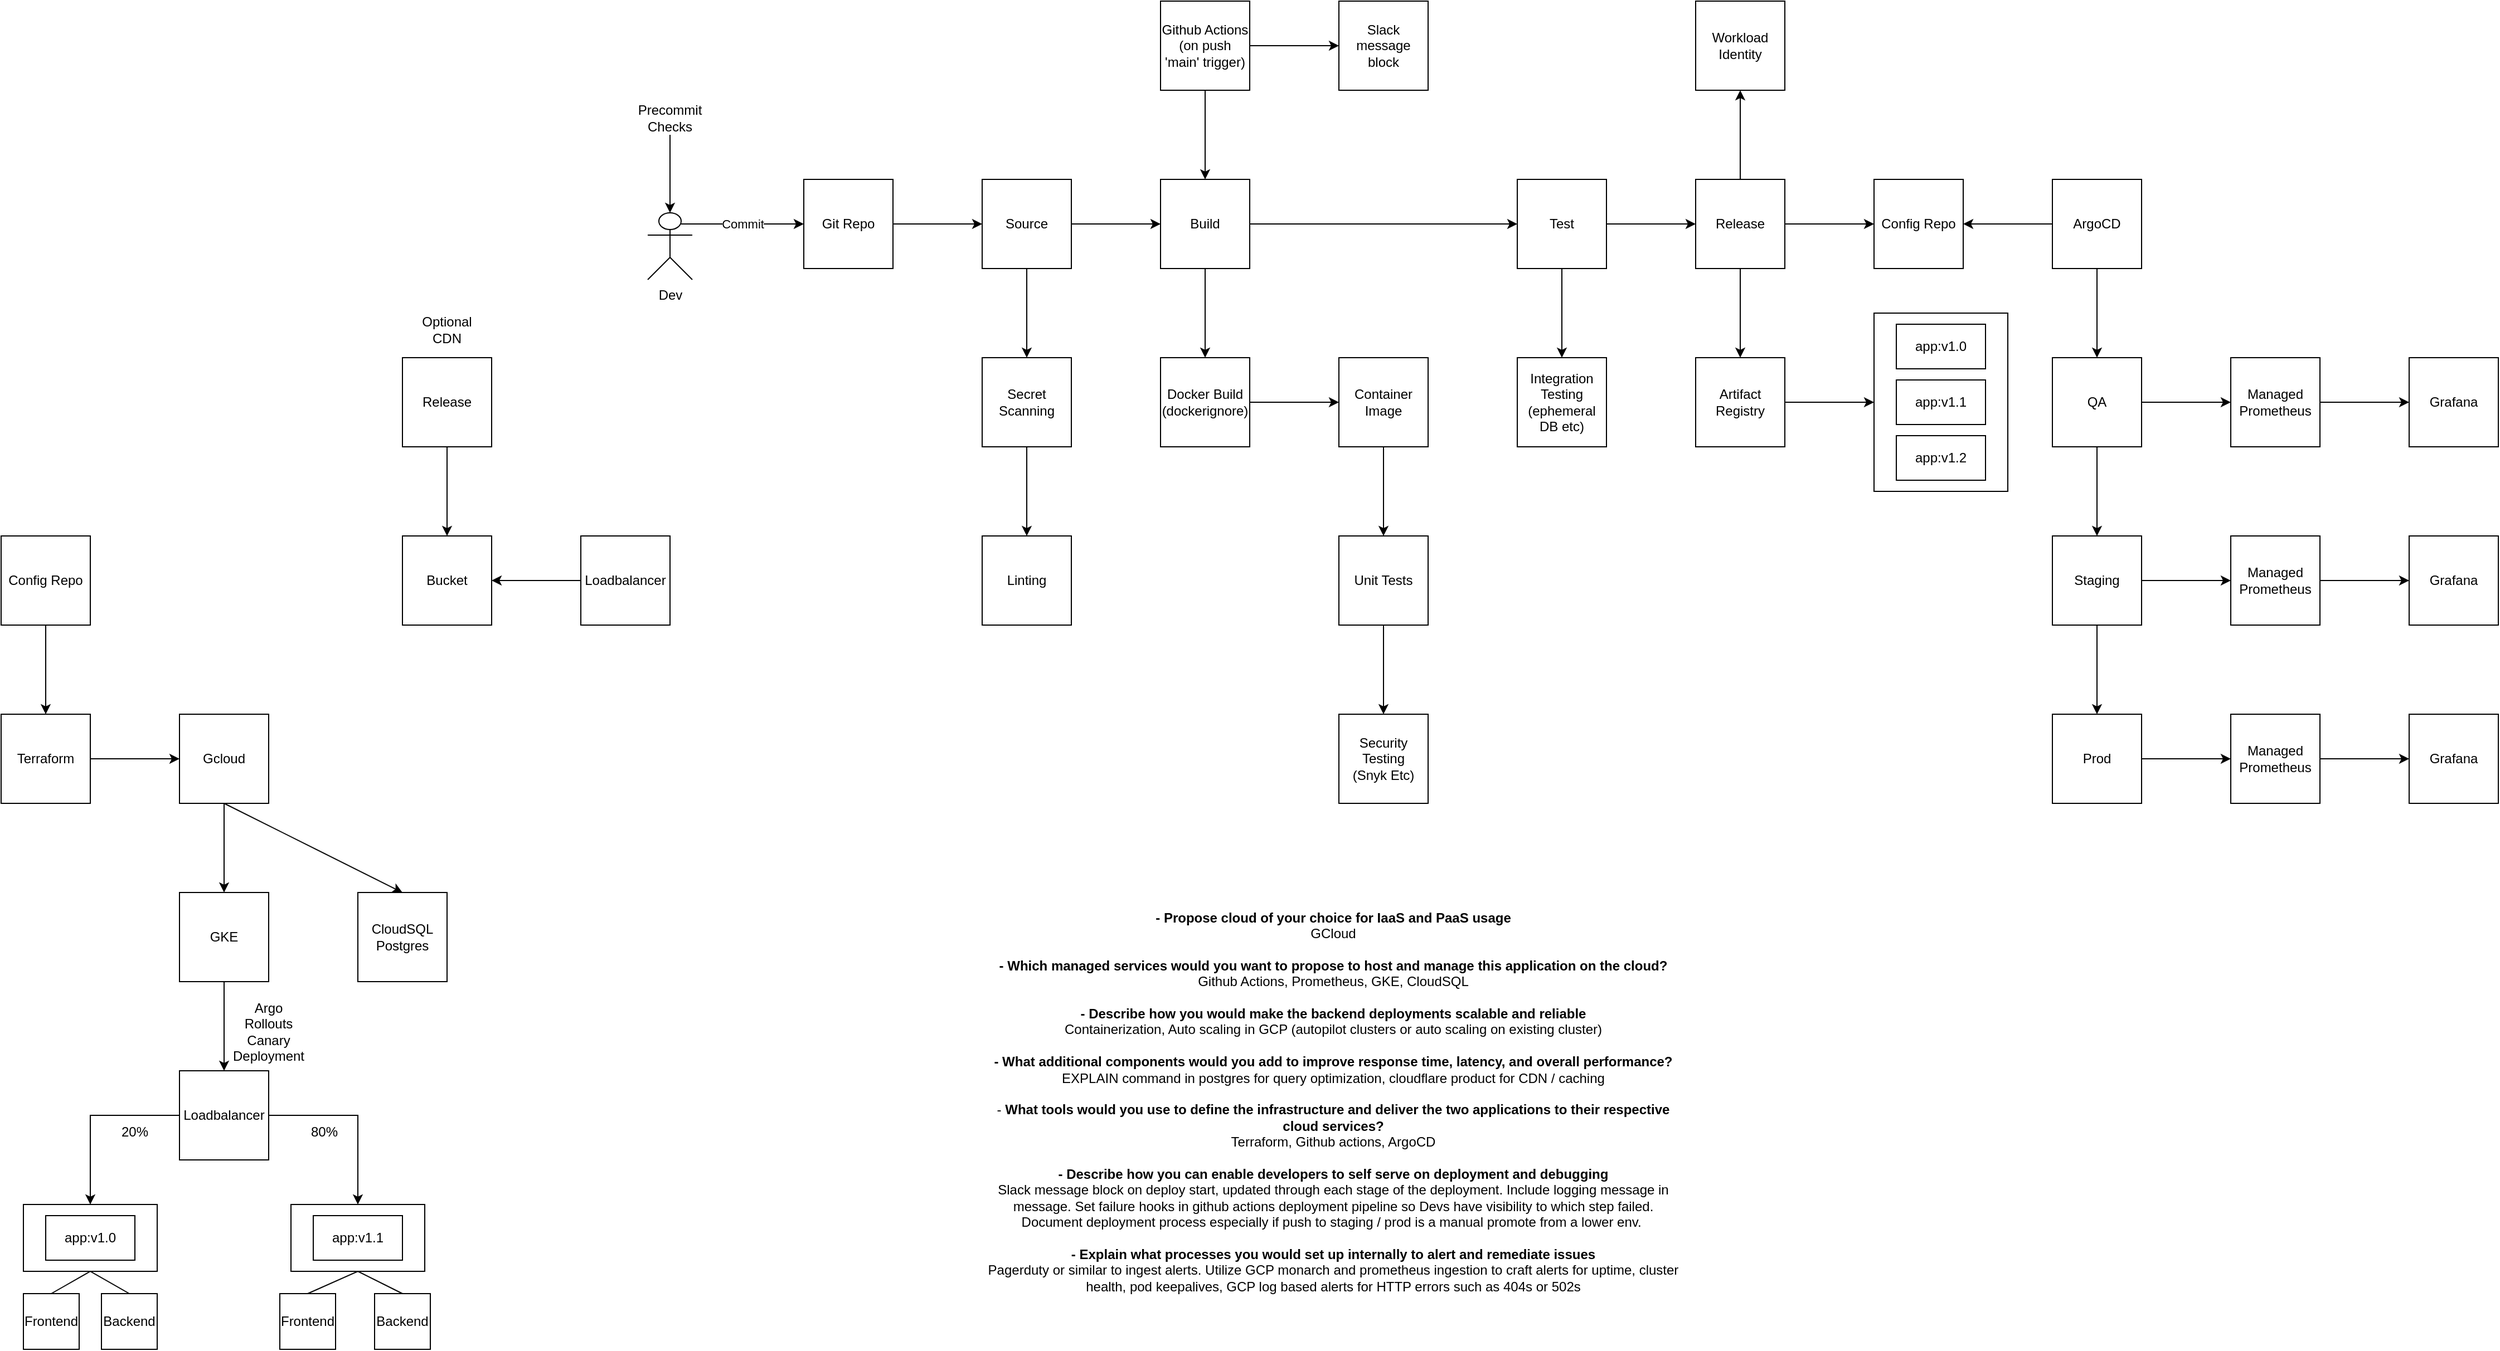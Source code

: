 <mxfile version="22.0.8" type="device">
  <diagram name="Page-1" id="r-juWifDzPNFrrrW0JNV">
    <mxGraphModel dx="3691" dy="763" grid="1" gridSize="10" guides="1" tooltips="1" connect="1" arrows="1" fold="1" page="1" pageScale="1" pageWidth="827" pageHeight="1169" math="0" shadow="0">
      <root>
        <mxCell id="0" />
        <mxCell id="1" parent="0" />
        <mxCell id="bBvMybGjyKzZJhp4SKH2-104" value="" style="rounded=0;whiteSpace=wrap;html=1;" vertex="1" parent="1">
          <mxGeometry x="-1340" y="1080" width="120" height="60" as="geometry" />
        </mxCell>
        <mxCell id="bBvMybGjyKzZJhp4SKH2-103" value="" style="rounded=0;whiteSpace=wrap;html=1;" vertex="1" parent="1">
          <mxGeometry x="-1580" y="1080" width="120" height="60" as="geometry" />
        </mxCell>
        <mxCell id="bBvMybGjyKzZJhp4SKH2-55" value="" style="rounded=0;whiteSpace=wrap;html=1;" vertex="1" parent="1">
          <mxGeometry x="80" y="280" width="120" height="160" as="geometry" />
        </mxCell>
        <mxCell id="bBvMybGjyKzZJhp4SKH2-2" value="Dev" style="shape=umlActor;verticalLabelPosition=bottom;verticalAlign=top;html=1;outlineConnect=0;" vertex="1" parent="1">
          <mxGeometry x="-1020" y="190" width="40" height="60" as="geometry" />
        </mxCell>
        <mxCell id="bBvMybGjyKzZJhp4SKH2-3" value="" style="endArrow=classic;html=1;rounded=0;" edge="1" parent="1">
          <mxGeometry width="50" height="50" relative="1" as="geometry">
            <mxPoint x="-1000" y="120" as="sourcePoint" />
            <mxPoint x="-1000" y="190" as="targetPoint" />
          </mxGeometry>
        </mxCell>
        <mxCell id="bBvMybGjyKzZJhp4SKH2-4" value="Precommit Checks" style="text;html=1;strokeColor=none;fillColor=none;align=center;verticalAlign=middle;whiteSpace=wrap;rounded=0;" vertex="1" parent="1">
          <mxGeometry x="-1030" y="90" width="60" height="30" as="geometry" />
        </mxCell>
        <mxCell id="bBvMybGjyKzZJhp4SKH2-7" value="" style="endArrow=classic;html=1;rounded=0;" edge="1" parent="1">
          <mxGeometry relative="1" as="geometry">
            <mxPoint x="-990" y="200" as="sourcePoint" />
            <mxPoint x="-880" y="200" as="targetPoint" />
          </mxGeometry>
        </mxCell>
        <mxCell id="bBvMybGjyKzZJhp4SKH2-8" value="Commit" style="edgeLabel;resizable=0;html=1;align=center;verticalAlign=middle;" connectable="0" vertex="1" parent="bBvMybGjyKzZJhp4SKH2-7">
          <mxGeometry relative="1" as="geometry" />
        </mxCell>
        <mxCell id="bBvMybGjyKzZJhp4SKH2-9" value="Git Repo" style="whiteSpace=wrap;html=1;aspect=fixed;" vertex="1" parent="1">
          <mxGeometry x="-880" y="160" width="80" height="80" as="geometry" />
        </mxCell>
        <mxCell id="bBvMybGjyKzZJhp4SKH2-10" value="" style="endArrow=classic;html=1;rounded=0;exitX=1;exitY=0.5;exitDx=0;exitDy=0;" edge="1" parent="1" source="bBvMybGjyKzZJhp4SKH2-9">
          <mxGeometry width="50" height="50" relative="1" as="geometry">
            <mxPoint x="-830" y="310" as="sourcePoint" />
            <mxPoint x="-720" y="200" as="targetPoint" />
          </mxGeometry>
        </mxCell>
        <mxCell id="bBvMybGjyKzZJhp4SKH2-16" value="Source" style="whiteSpace=wrap;html=1;aspect=fixed;" vertex="1" parent="1">
          <mxGeometry x="-720" y="160" width="80" height="80" as="geometry" />
        </mxCell>
        <mxCell id="bBvMybGjyKzZJhp4SKH2-17" value="Test" style="whiteSpace=wrap;html=1;aspect=fixed;" vertex="1" parent="1">
          <mxGeometry x="-240" y="160" width="80" height="80" as="geometry" />
        </mxCell>
        <mxCell id="bBvMybGjyKzZJhp4SKH2-18" value="Release" style="whiteSpace=wrap;html=1;aspect=fixed;" vertex="1" parent="1">
          <mxGeometry x="-80" y="160" width="80" height="80" as="geometry" />
        </mxCell>
        <mxCell id="bBvMybGjyKzZJhp4SKH2-19" value="Build" style="whiteSpace=wrap;html=1;aspect=fixed;" vertex="1" parent="1">
          <mxGeometry x="-560" y="160" width="80" height="80" as="geometry" />
        </mxCell>
        <mxCell id="bBvMybGjyKzZJhp4SKH2-20" value="" style="endArrow=classic;html=1;rounded=0;exitX=1;exitY=0.5;exitDx=0;exitDy=0;entryX=0;entryY=0.5;entryDx=0;entryDy=0;" edge="1" parent="1" source="bBvMybGjyKzZJhp4SKH2-16" target="bBvMybGjyKzZJhp4SKH2-19">
          <mxGeometry width="50" height="50" relative="1" as="geometry">
            <mxPoint x="-660" y="280" as="sourcePoint" />
            <mxPoint x="-610" y="230" as="targetPoint" />
          </mxGeometry>
        </mxCell>
        <mxCell id="bBvMybGjyKzZJhp4SKH2-21" value="" style="endArrow=classic;html=1;rounded=0;entryX=0;entryY=0.5;entryDx=0;entryDy=0;" edge="1" parent="1" target="bBvMybGjyKzZJhp4SKH2-17">
          <mxGeometry width="50" height="50" relative="1" as="geometry">
            <mxPoint x="-480" y="200" as="sourcePoint" />
            <mxPoint x="-430" y="150" as="targetPoint" />
          </mxGeometry>
        </mxCell>
        <mxCell id="bBvMybGjyKzZJhp4SKH2-22" value="" style="endArrow=classic;html=1;rounded=0;exitX=1;exitY=0.5;exitDx=0;exitDy=0;" edge="1" parent="1" source="bBvMybGjyKzZJhp4SKH2-17" target="bBvMybGjyKzZJhp4SKH2-18">
          <mxGeometry width="50" height="50" relative="1" as="geometry">
            <mxPoint x="-320" y="200" as="sourcePoint" />
            <mxPoint x="-180" y="60" as="targetPoint" />
          </mxGeometry>
        </mxCell>
        <mxCell id="bBvMybGjyKzZJhp4SKH2-23" value="Secret Scanning" style="whiteSpace=wrap;html=1;aspect=fixed;" vertex="1" parent="1">
          <mxGeometry x="-720" y="320" width="80" height="80" as="geometry" />
        </mxCell>
        <mxCell id="bBvMybGjyKzZJhp4SKH2-24" value="Linting" style="whiteSpace=wrap;html=1;aspect=fixed;" vertex="1" parent="1">
          <mxGeometry x="-720" y="480" width="80" height="80" as="geometry" />
        </mxCell>
        <mxCell id="bBvMybGjyKzZJhp4SKH2-25" value="" style="endArrow=classic;html=1;rounded=0;exitX=0.5;exitY=1;exitDx=0;exitDy=0;entryX=0.5;entryY=0;entryDx=0;entryDy=0;" edge="1" parent="1" source="bBvMybGjyKzZJhp4SKH2-16" target="bBvMybGjyKzZJhp4SKH2-23">
          <mxGeometry width="50" height="50" relative="1" as="geometry">
            <mxPoint x="-770" y="310" as="sourcePoint" />
            <mxPoint x="-720" y="260" as="targetPoint" />
          </mxGeometry>
        </mxCell>
        <mxCell id="bBvMybGjyKzZJhp4SKH2-26" value="" style="endArrow=classic;html=1;rounded=0;exitX=0.5;exitY=1;exitDx=0;exitDy=0;entryX=0.5;entryY=0;entryDx=0;entryDy=0;" edge="1" parent="1" source="bBvMybGjyKzZJhp4SKH2-23" target="bBvMybGjyKzZJhp4SKH2-24">
          <mxGeometry width="50" height="50" relative="1" as="geometry">
            <mxPoint x="-500" y="280" as="sourcePoint" />
            <mxPoint x="-450" y="230" as="targetPoint" />
          </mxGeometry>
        </mxCell>
        <mxCell id="bBvMybGjyKzZJhp4SKH2-27" value="Docker Build&lt;br&gt;(dockerignore)" style="whiteSpace=wrap;html=1;aspect=fixed;" vertex="1" parent="1">
          <mxGeometry x="-560" y="320" width="80" height="80" as="geometry" />
        </mxCell>
        <mxCell id="bBvMybGjyKzZJhp4SKH2-28" value="Container Image" style="whiteSpace=wrap;html=1;aspect=fixed;" vertex="1" parent="1">
          <mxGeometry x="-400" y="320" width="80" height="80" as="geometry" />
        </mxCell>
        <mxCell id="bBvMybGjyKzZJhp4SKH2-30" value="Github Actions&lt;br&gt;(on push &#39;main&#39; trigger)" style="whiteSpace=wrap;html=1;aspect=fixed;" vertex="1" parent="1">
          <mxGeometry x="-560" width="80" height="80" as="geometry" />
        </mxCell>
        <mxCell id="bBvMybGjyKzZJhp4SKH2-31" value="Unit Tests" style="whiteSpace=wrap;html=1;aspect=fixed;" vertex="1" parent="1">
          <mxGeometry x="-400" y="480" width="80" height="80" as="geometry" />
        </mxCell>
        <mxCell id="bBvMybGjyKzZJhp4SKH2-32" value="" style="endArrow=classic;html=1;rounded=0;exitX=0.5;exitY=1;exitDx=0;exitDy=0;entryX=0.5;entryY=0;entryDx=0;entryDy=0;" edge="1" parent="1" source="bBvMybGjyKzZJhp4SKH2-19" target="bBvMybGjyKzZJhp4SKH2-27">
          <mxGeometry width="50" height="50" relative="1" as="geometry">
            <mxPoint x="-460" y="280" as="sourcePoint" />
            <mxPoint x="-410" y="230" as="targetPoint" />
          </mxGeometry>
        </mxCell>
        <mxCell id="bBvMybGjyKzZJhp4SKH2-33" value="" style="endArrow=classic;html=1;rounded=0;entryX=0.5;entryY=0;entryDx=0;entryDy=0;" edge="1" parent="1" target="bBvMybGjyKzZJhp4SKH2-19">
          <mxGeometry width="50" height="50" relative="1" as="geometry">
            <mxPoint x="-520" y="80" as="sourcePoint" />
            <mxPoint x="-520" y="150" as="targetPoint" />
          </mxGeometry>
        </mxCell>
        <mxCell id="bBvMybGjyKzZJhp4SKH2-34" value="" style="endArrow=classic;html=1;rounded=0;exitX=1;exitY=0.5;exitDx=0;exitDy=0;entryX=0;entryY=0.5;entryDx=0;entryDy=0;" edge="1" parent="1" source="bBvMybGjyKzZJhp4SKH2-27" target="bBvMybGjyKzZJhp4SKH2-28">
          <mxGeometry width="50" height="50" relative="1" as="geometry">
            <mxPoint x="-430" y="300" as="sourcePoint" />
            <mxPoint x="-380" y="250" as="targetPoint" />
          </mxGeometry>
        </mxCell>
        <mxCell id="bBvMybGjyKzZJhp4SKH2-35" value="Integration Testing&lt;br&gt;(ephemeral DB etc)" style="whiteSpace=wrap;html=1;aspect=fixed;" vertex="1" parent="1">
          <mxGeometry x="-240" y="320" width="80" height="80" as="geometry" />
        </mxCell>
        <mxCell id="bBvMybGjyKzZJhp4SKH2-36" value="" style="endArrow=classic;html=1;rounded=0;entryX=0.5;entryY=0;entryDx=0;entryDy=0;" edge="1" parent="1" target="bBvMybGjyKzZJhp4SKH2-35">
          <mxGeometry width="50" height="50" relative="1" as="geometry">
            <mxPoint x="-200" y="240" as="sourcePoint" />
            <mxPoint x="-150" y="190" as="targetPoint" />
          </mxGeometry>
        </mxCell>
        <mxCell id="bBvMybGjyKzZJhp4SKH2-37" value="" style="endArrow=classic;html=1;rounded=0;exitX=0.5;exitY=1;exitDx=0;exitDy=0;entryX=0.5;entryY=0;entryDx=0;entryDy=0;" edge="1" parent="1" source="bBvMybGjyKzZJhp4SKH2-28" target="bBvMybGjyKzZJhp4SKH2-31">
          <mxGeometry width="50" height="50" relative="1" as="geometry">
            <mxPoint x="-320" y="450" as="sourcePoint" />
            <mxPoint x="-270" y="400" as="targetPoint" />
          </mxGeometry>
        </mxCell>
        <mxCell id="bBvMybGjyKzZJhp4SKH2-38" value="Security Testing&lt;br&gt;(Snyk Etc)" style="whiteSpace=wrap;html=1;aspect=fixed;" vertex="1" parent="1">
          <mxGeometry x="-400" y="640" width="80" height="80" as="geometry" />
        </mxCell>
        <mxCell id="bBvMybGjyKzZJhp4SKH2-39" value="" style="endArrow=classic;html=1;rounded=0;exitX=0.5;exitY=1;exitDx=0;exitDy=0;entryX=0.5;entryY=0;entryDx=0;entryDy=0;" edge="1" parent="1" source="bBvMybGjyKzZJhp4SKH2-31" target="bBvMybGjyKzZJhp4SKH2-38">
          <mxGeometry width="50" height="50" relative="1" as="geometry">
            <mxPoint x="-250" y="570" as="sourcePoint" />
            <mxPoint x="-200" y="520" as="targetPoint" />
          </mxGeometry>
        </mxCell>
        <mxCell id="bBvMybGjyKzZJhp4SKH2-42" value="Artifact Registry" style="whiteSpace=wrap;html=1;aspect=fixed;" vertex="1" parent="1">
          <mxGeometry x="-80" y="320" width="80" height="80" as="geometry" />
        </mxCell>
        <mxCell id="bBvMybGjyKzZJhp4SKH2-43" value="" style="endArrow=classic;html=1;rounded=0;exitX=0.5;exitY=1;exitDx=0;exitDy=0;entryX=0.5;entryY=0;entryDx=0;entryDy=0;" edge="1" parent="1" source="bBvMybGjyKzZJhp4SKH2-18" target="bBvMybGjyKzZJhp4SKH2-42">
          <mxGeometry width="50" height="50" relative="1" as="geometry">
            <mxPoint x="-30" y="290" as="sourcePoint" />
            <mxPoint x="20" y="240" as="targetPoint" />
          </mxGeometry>
        </mxCell>
        <mxCell id="bBvMybGjyKzZJhp4SKH2-44" value="Workload Identity" style="whiteSpace=wrap;html=1;aspect=fixed;" vertex="1" parent="1">
          <mxGeometry x="-80" width="80" height="80" as="geometry" />
        </mxCell>
        <mxCell id="bBvMybGjyKzZJhp4SKH2-45" value="" style="endArrow=classic;html=1;rounded=0;exitX=0.5;exitY=0;exitDx=0;exitDy=0;" edge="1" parent="1" source="bBvMybGjyKzZJhp4SKH2-18" target="bBvMybGjyKzZJhp4SKH2-44">
          <mxGeometry width="50" height="50" relative="1" as="geometry">
            <mxPoint x="-420" y="-50" as="sourcePoint" />
            <mxPoint x="-370" y="-100" as="targetPoint" />
          </mxGeometry>
        </mxCell>
        <mxCell id="bBvMybGjyKzZJhp4SKH2-46" value="" style="endArrow=classic;html=1;rounded=0;entryX=0;entryY=0.25;entryDx=0;entryDy=0;" edge="1" parent="1">
          <mxGeometry width="50" height="50" relative="1" as="geometry">
            <mxPoint y="360" as="sourcePoint" />
            <mxPoint x="80" y="360" as="targetPoint" />
          </mxGeometry>
        </mxCell>
        <mxCell id="bBvMybGjyKzZJhp4SKH2-50" value="app:v1.0" style="whiteSpace=wrap;html=1;" vertex="1" parent="1">
          <mxGeometry x="100" y="290" width="80" height="40" as="geometry" />
        </mxCell>
        <mxCell id="bBvMybGjyKzZJhp4SKH2-52" value="app:v1.1" style="whiteSpace=wrap;html=1;" vertex="1" parent="1">
          <mxGeometry x="100" y="340" width="80" height="40" as="geometry" />
        </mxCell>
        <mxCell id="bBvMybGjyKzZJhp4SKH2-53" value="app:v1.2" style="whiteSpace=wrap;html=1;" vertex="1" parent="1">
          <mxGeometry x="100" y="390" width="80" height="40" as="geometry" />
        </mxCell>
        <mxCell id="bBvMybGjyKzZJhp4SKH2-60" value="Slack message block" style="whiteSpace=wrap;html=1;aspect=fixed;" vertex="1" parent="1">
          <mxGeometry x="-400" width="80" height="80" as="geometry" />
        </mxCell>
        <mxCell id="bBvMybGjyKzZJhp4SKH2-61" value="" style="endArrow=classic;html=1;rounded=0;entryX=0;entryY=0.5;entryDx=0;entryDy=0;" edge="1" parent="1" target="bBvMybGjyKzZJhp4SKH2-60">
          <mxGeometry width="50" height="50" relative="1" as="geometry">
            <mxPoint x="-480" y="40" as="sourcePoint" />
            <mxPoint x="-430" y="-10" as="targetPoint" />
          </mxGeometry>
        </mxCell>
        <mxCell id="bBvMybGjyKzZJhp4SKH2-63" value="Config Repo" style="whiteSpace=wrap;html=1;aspect=fixed;" vertex="1" parent="1">
          <mxGeometry x="80" y="160" width="80" height="80" as="geometry" />
        </mxCell>
        <mxCell id="bBvMybGjyKzZJhp4SKH2-64" value="" style="endArrow=classic;html=1;rounded=0;entryX=0;entryY=0.5;entryDx=0;entryDy=0;" edge="1" parent="1" target="bBvMybGjyKzZJhp4SKH2-63">
          <mxGeometry width="50" height="50" relative="1" as="geometry">
            <mxPoint y="200" as="sourcePoint" />
            <mxPoint x="50" y="150" as="targetPoint" />
          </mxGeometry>
        </mxCell>
        <mxCell id="bBvMybGjyKzZJhp4SKH2-65" value="" style="endArrow=classic;html=1;rounded=0;entryX=1;entryY=0.5;entryDx=0;entryDy=0;" edge="1" parent="1" target="bBvMybGjyKzZJhp4SKH2-63">
          <mxGeometry width="50" height="50" relative="1" as="geometry">
            <mxPoint x="240" y="200" as="sourcePoint" />
            <mxPoint x="340" y="200" as="targetPoint" />
          </mxGeometry>
        </mxCell>
        <mxCell id="bBvMybGjyKzZJhp4SKH2-66" value="ArgoCD" style="whiteSpace=wrap;html=1;aspect=fixed;" vertex="1" parent="1">
          <mxGeometry x="240" y="160" width="80" height="80" as="geometry" />
        </mxCell>
        <mxCell id="bBvMybGjyKzZJhp4SKH2-67" value="QA" style="whiteSpace=wrap;html=1;aspect=fixed;" vertex="1" parent="1">
          <mxGeometry x="240" y="320" width="80" height="80" as="geometry" />
        </mxCell>
        <mxCell id="bBvMybGjyKzZJhp4SKH2-68" value="Staging" style="whiteSpace=wrap;html=1;aspect=fixed;" vertex="1" parent="1">
          <mxGeometry x="240" y="480" width="80" height="80" as="geometry" />
        </mxCell>
        <mxCell id="bBvMybGjyKzZJhp4SKH2-69" value="Prod" style="whiteSpace=wrap;html=1;aspect=fixed;" vertex="1" parent="1">
          <mxGeometry x="240" y="640" width="80" height="80" as="geometry" />
        </mxCell>
        <mxCell id="bBvMybGjyKzZJhp4SKH2-70" value="" style="endArrow=classic;html=1;rounded=0;exitX=0.5;exitY=1;exitDx=0;exitDy=0;entryX=0.5;entryY=0;entryDx=0;entryDy=0;" edge="1" parent="1" source="bBvMybGjyKzZJhp4SKH2-66" target="bBvMybGjyKzZJhp4SKH2-67">
          <mxGeometry width="50" height="50" relative="1" as="geometry">
            <mxPoint x="390" y="290" as="sourcePoint" />
            <mxPoint x="440" y="240" as="targetPoint" />
          </mxGeometry>
        </mxCell>
        <mxCell id="bBvMybGjyKzZJhp4SKH2-72" value="" style="endArrow=classic;html=1;rounded=0;exitX=0.5;exitY=1;exitDx=0;exitDy=0;entryX=0.5;entryY=0;entryDx=0;entryDy=0;" edge="1" parent="1" source="bBvMybGjyKzZJhp4SKH2-67" target="bBvMybGjyKzZJhp4SKH2-68">
          <mxGeometry width="50" height="50" relative="1" as="geometry">
            <mxPoint x="430" y="450" as="sourcePoint" />
            <mxPoint x="480" y="400" as="targetPoint" />
          </mxGeometry>
        </mxCell>
        <mxCell id="bBvMybGjyKzZJhp4SKH2-73" value="" style="endArrow=classic;html=1;rounded=0;exitX=0.5;exitY=1;exitDx=0;exitDy=0;entryX=0.5;entryY=0;entryDx=0;entryDy=0;" edge="1" parent="1" source="bBvMybGjyKzZJhp4SKH2-68" target="bBvMybGjyKzZJhp4SKH2-69">
          <mxGeometry width="50" height="50" relative="1" as="geometry">
            <mxPoint x="410" y="500" as="sourcePoint" />
            <mxPoint x="460" y="450" as="targetPoint" />
          </mxGeometry>
        </mxCell>
        <mxCell id="bBvMybGjyKzZJhp4SKH2-74" value="Managed Prometheus" style="whiteSpace=wrap;html=1;aspect=fixed;" vertex="1" parent="1">
          <mxGeometry x="400" y="320" width="80" height="80" as="geometry" />
        </mxCell>
        <mxCell id="bBvMybGjyKzZJhp4SKH2-75" value="Grafana" style="whiteSpace=wrap;html=1;aspect=fixed;" vertex="1" parent="1">
          <mxGeometry x="560" y="320" width="80" height="80" as="geometry" />
        </mxCell>
        <mxCell id="bBvMybGjyKzZJhp4SKH2-76" value="" style="endArrow=classic;html=1;rounded=0;entryX=0;entryY=0.5;entryDx=0;entryDy=0;" edge="1" parent="1" target="bBvMybGjyKzZJhp4SKH2-75">
          <mxGeometry width="50" height="50" relative="1" as="geometry">
            <mxPoint x="480" y="360" as="sourcePoint" />
            <mxPoint x="530" y="310" as="targetPoint" />
          </mxGeometry>
        </mxCell>
        <mxCell id="bBvMybGjyKzZJhp4SKH2-77" value="" style="endArrow=classic;html=1;rounded=0;entryX=0;entryY=0.5;entryDx=0;entryDy=0;" edge="1" parent="1" target="bBvMybGjyKzZJhp4SKH2-74">
          <mxGeometry width="50" height="50" relative="1" as="geometry">
            <mxPoint x="320" y="360" as="sourcePoint" />
            <mxPoint x="370" y="310" as="targetPoint" />
          </mxGeometry>
        </mxCell>
        <mxCell id="bBvMybGjyKzZJhp4SKH2-78" value="Managed Prometheus" style="whiteSpace=wrap;html=1;aspect=fixed;" vertex="1" parent="1">
          <mxGeometry x="400" y="640" width="80" height="80" as="geometry" />
        </mxCell>
        <mxCell id="bBvMybGjyKzZJhp4SKH2-79" value="Grafana" style="whiteSpace=wrap;html=1;aspect=fixed;" vertex="1" parent="1">
          <mxGeometry x="560" y="640" width="80" height="80" as="geometry" />
        </mxCell>
        <mxCell id="bBvMybGjyKzZJhp4SKH2-80" value="" style="endArrow=classic;html=1;rounded=0;entryX=0;entryY=0.5;entryDx=0;entryDy=0;" edge="1" parent="1" target="bBvMybGjyKzZJhp4SKH2-79">
          <mxGeometry width="50" height="50" relative="1" as="geometry">
            <mxPoint x="480" y="680" as="sourcePoint" />
            <mxPoint x="530" y="630" as="targetPoint" />
          </mxGeometry>
        </mxCell>
        <mxCell id="bBvMybGjyKzZJhp4SKH2-81" value="" style="endArrow=classic;html=1;rounded=0;entryX=0;entryY=0.5;entryDx=0;entryDy=0;" edge="1" parent="1" target="bBvMybGjyKzZJhp4SKH2-78">
          <mxGeometry width="50" height="50" relative="1" as="geometry">
            <mxPoint x="320" y="680" as="sourcePoint" />
            <mxPoint x="370" y="630" as="targetPoint" />
          </mxGeometry>
        </mxCell>
        <mxCell id="bBvMybGjyKzZJhp4SKH2-82" value="Managed Prometheus" style="whiteSpace=wrap;html=1;aspect=fixed;" vertex="1" parent="1">
          <mxGeometry x="400" y="480" width="80" height="80" as="geometry" />
        </mxCell>
        <mxCell id="bBvMybGjyKzZJhp4SKH2-83" value="Grafana" style="whiteSpace=wrap;html=1;aspect=fixed;" vertex="1" parent="1">
          <mxGeometry x="560" y="480" width="80" height="80" as="geometry" />
        </mxCell>
        <mxCell id="bBvMybGjyKzZJhp4SKH2-84" value="" style="endArrow=classic;html=1;rounded=0;entryX=0;entryY=0.5;entryDx=0;entryDy=0;" edge="1" parent="1" target="bBvMybGjyKzZJhp4SKH2-83">
          <mxGeometry width="50" height="50" relative="1" as="geometry">
            <mxPoint x="480" y="520" as="sourcePoint" />
            <mxPoint x="530" y="470" as="targetPoint" />
          </mxGeometry>
        </mxCell>
        <mxCell id="bBvMybGjyKzZJhp4SKH2-85" value="" style="endArrow=classic;html=1;rounded=0;entryX=0;entryY=0.5;entryDx=0;entryDy=0;" edge="1" parent="1" target="bBvMybGjyKzZJhp4SKH2-82">
          <mxGeometry width="50" height="50" relative="1" as="geometry">
            <mxPoint x="320" y="520" as="sourcePoint" />
            <mxPoint x="370" y="470" as="targetPoint" />
          </mxGeometry>
        </mxCell>
        <mxCell id="bBvMybGjyKzZJhp4SKH2-90" value="Terraform" style="whiteSpace=wrap;html=1;aspect=fixed;" vertex="1" parent="1">
          <mxGeometry x="-1600" y="640" width="80" height="80" as="geometry" />
        </mxCell>
        <mxCell id="bBvMybGjyKzZJhp4SKH2-91" value="Gcloud" style="whiteSpace=wrap;html=1;aspect=fixed;" vertex="1" parent="1">
          <mxGeometry x="-1440" y="640" width="80" height="80" as="geometry" />
        </mxCell>
        <mxCell id="bBvMybGjyKzZJhp4SKH2-92" value="GKE" style="whiteSpace=wrap;html=1;aspect=fixed;" vertex="1" parent="1">
          <mxGeometry x="-1440" y="800" width="80" height="80" as="geometry" />
        </mxCell>
        <mxCell id="bBvMybGjyKzZJhp4SKH2-93" value="" style="endArrow=classic;html=1;rounded=0;exitX=0.5;exitY=1;exitDx=0;exitDy=0;" edge="1" parent="1" source="bBvMybGjyKzZJhp4SKH2-92">
          <mxGeometry width="50" height="50" relative="1" as="geometry">
            <mxPoint x="-1110" y="870" as="sourcePoint" />
            <mxPoint x="-1400" y="960" as="targetPoint" />
          </mxGeometry>
        </mxCell>
        <mxCell id="bBvMybGjyKzZJhp4SKH2-94" value="Config Repo" style="whiteSpace=wrap;html=1;aspect=fixed;" vertex="1" parent="1">
          <mxGeometry x="-1600" y="480" width="80" height="80" as="geometry" />
        </mxCell>
        <mxCell id="bBvMybGjyKzZJhp4SKH2-95" value="Loadbalancer" style="whiteSpace=wrap;html=1;aspect=fixed;" vertex="1" parent="1">
          <mxGeometry x="-1440" y="960" width="80" height="80" as="geometry" />
        </mxCell>
        <mxCell id="bBvMybGjyKzZJhp4SKH2-96" value="" style="endArrow=classic;html=1;rounded=0;exitX=1;exitY=0.5;exitDx=0;exitDy=0;" edge="1" parent="1" source="bBvMybGjyKzZJhp4SKH2-95">
          <mxGeometry width="50" height="50" relative="1" as="geometry">
            <mxPoint x="-1350" y="870" as="sourcePoint" />
            <mxPoint x="-1280" y="1080" as="targetPoint" />
            <Array as="points">
              <mxPoint x="-1280" y="1000" />
            </Array>
          </mxGeometry>
        </mxCell>
        <mxCell id="bBvMybGjyKzZJhp4SKH2-97" value="" style="endArrow=classic;html=1;rounded=0;exitX=0;exitY=0.5;exitDx=0;exitDy=0;" edge="1" parent="1" source="bBvMybGjyKzZJhp4SKH2-95">
          <mxGeometry width="50" height="50" relative="1" as="geometry">
            <mxPoint x="-1560" y="1020" as="sourcePoint" />
            <mxPoint x="-1520" y="1080" as="targetPoint" />
            <Array as="points">
              <mxPoint x="-1520" y="1000" />
            </Array>
          </mxGeometry>
        </mxCell>
        <mxCell id="bBvMybGjyKzZJhp4SKH2-100" value="app:v1.0" style="whiteSpace=wrap;html=1;" vertex="1" parent="1">
          <mxGeometry x="-1560" y="1090" width="80" height="40" as="geometry" />
        </mxCell>
        <mxCell id="bBvMybGjyKzZJhp4SKH2-101" value="app:v1.1" style="whiteSpace=wrap;html=1;" vertex="1" parent="1">
          <mxGeometry x="-1320" y="1090" width="80" height="40" as="geometry" />
        </mxCell>
        <mxCell id="bBvMybGjyKzZJhp4SKH2-105" value="" style="endArrow=classic;html=1;rounded=0;exitX=0.5;exitY=1;exitDx=0;exitDy=0;entryX=0.5;entryY=0;entryDx=0;entryDy=0;" edge="1" parent="1" source="bBvMybGjyKzZJhp4SKH2-94" target="bBvMybGjyKzZJhp4SKH2-90">
          <mxGeometry width="50" height="50" relative="1" as="geometry">
            <mxPoint x="-1380" y="580" as="sourcePoint" />
            <mxPoint x="-1330" y="530" as="targetPoint" />
          </mxGeometry>
        </mxCell>
        <mxCell id="bBvMybGjyKzZJhp4SKH2-106" value="" style="endArrow=classic;html=1;rounded=0;exitX=1;exitY=0.5;exitDx=0;exitDy=0;entryX=0;entryY=0.5;entryDx=0;entryDy=0;" edge="1" parent="1" source="bBvMybGjyKzZJhp4SKH2-90" target="bBvMybGjyKzZJhp4SKH2-91">
          <mxGeometry width="50" height="50" relative="1" as="geometry">
            <mxPoint x="-720" y="780" as="sourcePoint" />
            <mxPoint x="-670" y="730" as="targetPoint" />
          </mxGeometry>
        </mxCell>
        <mxCell id="bBvMybGjyKzZJhp4SKH2-107" value="" style="endArrow=classic;html=1;rounded=0;exitX=0.5;exitY=1;exitDx=0;exitDy=0;entryX=0.5;entryY=0;entryDx=0;entryDy=0;" edge="1" parent="1" source="bBvMybGjyKzZJhp4SKH2-91" target="bBvMybGjyKzZJhp4SKH2-92">
          <mxGeometry width="50" height="50" relative="1" as="geometry">
            <mxPoint x="-720" y="850" as="sourcePoint" />
            <mxPoint x="-670" y="800" as="targetPoint" />
          </mxGeometry>
        </mxCell>
        <mxCell id="bBvMybGjyKzZJhp4SKH2-108" value="Backend" style="whiteSpace=wrap;html=1;aspect=fixed;" vertex="1" parent="1">
          <mxGeometry x="-1510" y="1160" width="50" height="50" as="geometry" />
        </mxCell>
        <mxCell id="bBvMybGjyKzZJhp4SKH2-109" value="Frontend" style="whiteSpace=wrap;html=1;aspect=fixed;" vertex="1" parent="1">
          <mxGeometry x="-1580" y="1160" width="50" height="50" as="geometry" />
        </mxCell>
        <mxCell id="bBvMybGjyKzZJhp4SKH2-110" value="Backend" style="whiteSpace=wrap;html=1;aspect=fixed;" vertex="1" parent="1">
          <mxGeometry x="-1265" y="1160" width="50" height="50" as="geometry" />
        </mxCell>
        <mxCell id="bBvMybGjyKzZJhp4SKH2-111" value="Frontend" style="whiteSpace=wrap;html=1;aspect=fixed;" vertex="1" parent="1">
          <mxGeometry x="-1350" y="1160" width="50" height="50" as="geometry" />
        </mxCell>
        <mxCell id="bBvMybGjyKzZJhp4SKH2-114" value="" style="endArrow=none;html=1;rounded=0;exitX=0.5;exitY=0;exitDx=0;exitDy=0;entryX=0.5;entryY=1;entryDx=0;entryDy=0;" edge="1" parent="1" source="bBvMybGjyKzZJhp4SKH2-110" target="bBvMybGjyKzZJhp4SKH2-104">
          <mxGeometry width="50" height="50" relative="1" as="geometry">
            <mxPoint x="-720" y="1060" as="sourcePoint" />
            <mxPoint x="-670" y="1010" as="targetPoint" />
          </mxGeometry>
        </mxCell>
        <mxCell id="bBvMybGjyKzZJhp4SKH2-115" value="" style="endArrow=none;html=1;rounded=0;exitX=0.5;exitY=0;exitDx=0;exitDy=0;entryX=0.5;entryY=1;entryDx=0;entryDy=0;" edge="1" parent="1" source="bBvMybGjyKzZJhp4SKH2-111" target="bBvMybGjyKzZJhp4SKH2-104">
          <mxGeometry width="50" height="50" relative="1" as="geometry">
            <mxPoint x="-720" y="1060" as="sourcePoint" />
            <mxPoint x="-670" y="1010" as="targetPoint" />
          </mxGeometry>
        </mxCell>
        <mxCell id="bBvMybGjyKzZJhp4SKH2-116" value="" style="endArrow=none;html=1;rounded=0;exitX=0.5;exitY=0;exitDx=0;exitDy=0;entryX=0.5;entryY=1;entryDx=0;entryDy=0;" edge="1" parent="1" source="bBvMybGjyKzZJhp4SKH2-109" target="bBvMybGjyKzZJhp4SKH2-103">
          <mxGeometry width="50" height="50" relative="1" as="geometry">
            <mxPoint x="-720" y="1060" as="sourcePoint" />
            <mxPoint x="-670" y="1010" as="targetPoint" />
          </mxGeometry>
        </mxCell>
        <mxCell id="bBvMybGjyKzZJhp4SKH2-117" value="" style="endArrow=none;html=1;rounded=0;exitX=0.5;exitY=0;exitDx=0;exitDy=0;entryX=0.5;entryY=1;entryDx=0;entryDy=0;" edge="1" parent="1" source="bBvMybGjyKzZJhp4SKH2-108" target="bBvMybGjyKzZJhp4SKH2-103">
          <mxGeometry width="50" height="50" relative="1" as="geometry">
            <mxPoint x="-720" y="1060" as="sourcePoint" />
            <mxPoint x="-670" y="1010" as="targetPoint" />
          </mxGeometry>
        </mxCell>
        <mxCell id="bBvMybGjyKzZJhp4SKH2-118" value="20%" style="text;html=1;strokeColor=none;fillColor=none;align=center;verticalAlign=middle;whiteSpace=wrap;rounded=0;" vertex="1" parent="1">
          <mxGeometry x="-1510" y="1000" width="60" height="30" as="geometry" />
        </mxCell>
        <mxCell id="bBvMybGjyKzZJhp4SKH2-119" value="80%" style="text;html=1;strokeColor=none;fillColor=none;align=center;verticalAlign=middle;whiteSpace=wrap;rounded=0;" vertex="1" parent="1">
          <mxGeometry x="-1340" y="1000" width="60" height="30" as="geometry" />
        </mxCell>
        <mxCell id="bBvMybGjyKzZJhp4SKH2-120" value="Argo Rollouts Canary Deployment" style="text;html=1;strokeColor=none;fillColor=none;align=center;verticalAlign=middle;whiteSpace=wrap;rounded=0;" vertex="1" parent="1">
          <mxGeometry x="-1390" y="910" width="60" height="30" as="geometry" />
        </mxCell>
        <mxCell id="bBvMybGjyKzZJhp4SKH2-121" value="" style="endArrow=classic;html=1;rounded=0;exitX=0.5;exitY=1;exitDx=0;exitDy=0;" edge="1" parent="1" source="bBvMybGjyKzZJhp4SKH2-91">
          <mxGeometry width="50" height="50" relative="1" as="geometry">
            <mxPoint x="-720" y="850" as="sourcePoint" />
            <mxPoint x="-1240" y="800" as="targetPoint" />
          </mxGeometry>
        </mxCell>
        <mxCell id="bBvMybGjyKzZJhp4SKH2-122" value="CloudSQL Postgres" style="whiteSpace=wrap;html=1;aspect=fixed;" vertex="1" parent="1">
          <mxGeometry x="-1280" y="800" width="80" height="80" as="geometry" />
        </mxCell>
        <mxCell id="bBvMybGjyKzZJhp4SKH2-123" value="&lt;div&gt;&lt;b&gt;- Propose cloud of your choice for IaaS and PaaS usage&lt;/b&gt;&lt;/div&gt;&lt;div&gt;GCloud&lt;/div&gt;&lt;div&gt;&lt;br&gt;&lt;/div&gt;&lt;div&gt;&lt;b&gt;- Which managed services would you want to propose to host and manage this application on the cloud?&lt;/b&gt;&lt;/div&gt;&lt;div&gt;Github Actions, Prometheus, GKE, CloudSQL&lt;/div&gt;&lt;div&gt;&lt;br&gt;&lt;/div&gt;&lt;div&gt;&lt;b&gt;- Describe how you would make the backend deployments scalable and reliable&lt;/b&gt;&lt;/div&gt;&lt;div&gt;Containerization, Auto scaling in GCP (autopilot clusters or auto scaling on existing cluster)&lt;/div&gt;&lt;div&gt;&lt;br&gt;&lt;/div&gt;&lt;div&gt;&lt;b&gt;- What additional components would you add to improve response time, latency, and overall performance?&lt;/b&gt;&lt;/div&gt;&lt;div&gt;EXPLAIN command in postgres for query optimization, cloudflare product for CDN / caching&lt;/div&gt;&lt;div&gt;&lt;br&gt;&lt;/div&gt;&lt;div&gt;-&lt;b&gt; What tools would you use to define the infrastructure and deliver the two applications to their respective cloud services?&lt;/b&gt;&lt;/div&gt;&lt;div&gt;Terraform, Github actions, ArgoCD&lt;/div&gt;&lt;div&gt;&lt;br&gt;&lt;/div&gt;&lt;div&gt;&lt;b&gt;- Describe how you can enable developers to self serve on deployment and debugging&lt;/b&gt;&lt;/div&gt;&lt;div&gt;Slack message block on deploy start, updated through each stage of the deployment. Include logging message in message. Set failure hooks in github actions deployment pipeline so Devs have visibility to which step failed. Document deployment process especially if push to staging / prod is a manual promote from a lower env.&amp;nbsp;&lt;/div&gt;&lt;div&gt;&lt;br&gt;&lt;/div&gt;&lt;div&gt;&lt;b&gt;- Explain what processes you would set up internally to alert and remediate issues&lt;/b&gt;&lt;/div&gt;&lt;div&gt;Pagerduty or similar to ingest alerts. Utilize GCP monarch and prometheus ingestion to craft alerts for uptime, cluster health, pod keepalives, GCP log based alerts for HTTP errors such as 404s or 502s&lt;/div&gt;&lt;div&gt;&lt;br&gt;&lt;/div&gt;" style="text;html=1;strokeColor=none;fillColor=none;align=center;verticalAlign=middle;whiteSpace=wrap;rounded=0;" vertex="1" parent="1">
          <mxGeometry x="-720" y="810" width="630" height="370" as="geometry" />
        </mxCell>
        <mxCell id="bBvMybGjyKzZJhp4SKH2-126" value="Optional CDN" style="text;html=1;strokeColor=none;fillColor=none;align=center;verticalAlign=middle;whiteSpace=wrap;rounded=0;" vertex="1" parent="1">
          <mxGeometry x="-1230" y="280" width="60" height="30" as="geometry" />
        </mxCell>
        <mxCell id="bBvMybGjyKzZJhp4SKH2-127" value="Release" style="whiteSpace=wrap;html=1;aspect=fixed;" vertex="1" parent="1">
          <mxGeometry x="-1240" y="320" width="80" height="80" as="geometry" />
        </mxCell>
        <mxCell id="bBvMybGjyKzZJhp4SKH2-128" value="" style="endArrow=classic;html=1;rounded=0;exitX=0.5;exitY=1;exitDx=0;exitDy=0;" edge="1" parent="1" source="bBvMybGjyKzZJhp4SKH2-127">
          <mxGeometry width="50" height="50" relative="1" as="geometry">
            <mxPoint x="-560" y="360" as="sourcePoint" />
            <mxPoint x="-1200" y="480" as="targetPoint" />
          </mxGeometry>
        </mxCell>
        <mxCell id="bBvMybGjyKzZJhp4SKH2-129" value="Bucket" style="whiteSpace=wrap;html=1;aspect=fixed;" vertex="1" parent="1">
          <mxGeometry x="-1240" y="480" width="80" height="80" as="geometry" />
        </mxCell>
        <mxCell id="bBvMybGjyKzZJhp4SKH2-130" value="Loadbalancer" style="whiteSpace=wrap;html=1;aspect=fixed;" vertex="1" parent="1">
          <mxGeometry x="-1080" y="480" width="80" height="80" as="geometry" />
        </mxCell>
        <mxCell id="bBvMybGjyKzZJhp4SKH2-131" value="" style="endArrow=classic;html=1;rounded=0;exitX=0;exitY=0.5;exitDx=0;exitDy=0;entryX=1;entryY=0.5;entryDx=0;entryDy=0;" edge="1" parent="1" source="bBvMybGjyKzZJhp4SKH2-130" target="bBvMybGjyKzZJhp4SKH2-129">
          <mxGeometry width="50" height="50" relative="1" as="geometry">
            <mxPoint x="-1070" y="510" as="sourcePoint" />
            <mxPoint x="-1020" y="460" as="targetPoint" />
          </mxGeometry>
        </mxCell>
      </root>
    </mxGraphModel>
  </diagram>
</mxfile>
